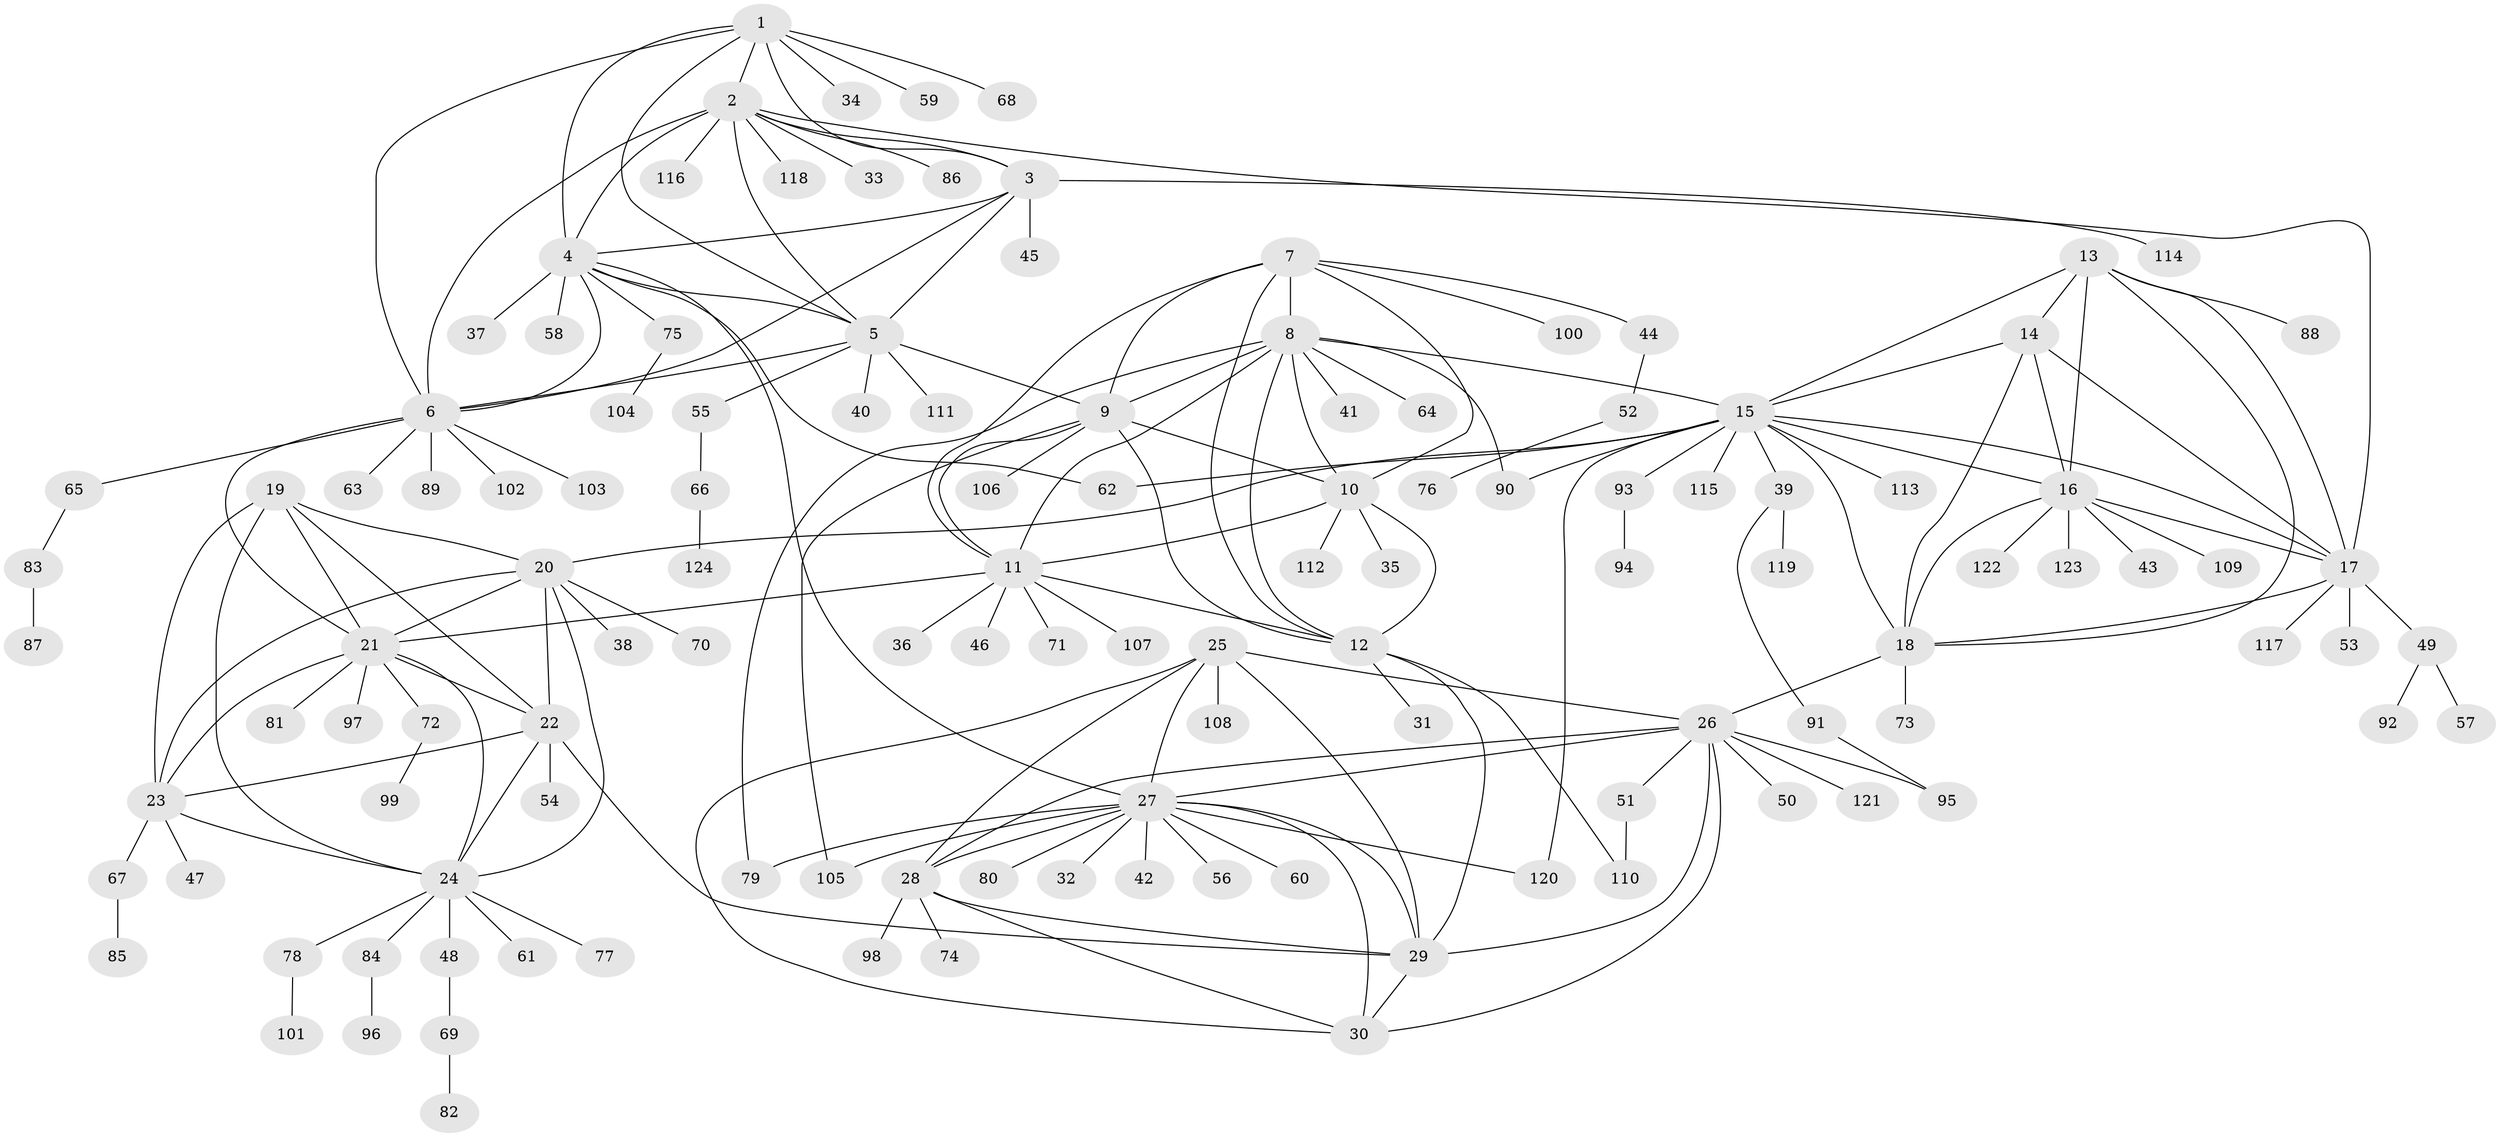 // Generated by graph-tools (version 1.1) at 2025/26/03/09/25 03:26:39]
// undirected, 124 vertices, 186 edges
graph export_dot {
graph [start="1"]
  node [color=gray90,style=filled];
  1;
  2;
  3;
  4;
  5;
  6;
  7;
  8;
  9;
  10;
  11;
  12;
  13;
  14;
  15;
  16;
  17;
  18;
  19;
  20;
  21;
  22;
  23;
  24;
  25;
  26;
  27;
  28;
  29;
  30;
  31;
  32;
  33;
  34;
  35;
  36;
  37;
  38;
  39;
  40;
  41;
  42;
  43;
  44;
  45;
  46;
  47;
  48;
  49;
  50;
  51;
  52;
  53;
  54;
  55;
  56;
  57;
  58;
  59;
  60;
  61;
  62;
  63;
  64;
  65;
  66;
  67;
  68;
  69;
  70;
  71;
  72;
  73;
  74;
  75;
  76;
  77;
  78;
  79;
  80;
  81;
  82;
  83;
  84;
  85;
  86;
  87;
  88;
  89;
  90;
  91;
  92;
  93;
  94;
  95;
  96;
  97;
  98;
  99;
  100;
  101;
  102;
  103;
  104;
  105;
  106;
  107;
  108;
  109;
  110;
  111;
  112;
  113;
  114;
  115;
  116;
  117;
  118;
  119;
  120;
  121;
  122;
  123;
  124;
  1 -- 2;
  1 -- 3;
  1 -- 4;
  1 -- 5;
  1 -- 6;
  1 -- 34;
  1 -- 59;
  1 -- 68;
  2 -- 3;
  2 -- 4;
  2 -- 5;
  2 -- 6;
  2 -- 17;
  2 -- 33;
  2 -- 86;
  2 -- 116;
  2 -- 118;
  3 -- 4;
  3 -- 5;
  3 -- 6;
  3 -- 45;
  3 -- 114;
  4 -- 5;
  4 -- 6;
  4 -- 27;
  4 -- 37;
  4 -- 58;
  4 -- 62;
  4 -- 75;
  5 -- 6;
  5 -- 9;
  5 -- 40;
  5 -- 55;
  5 -- 111;
  6 -- 21;
  6 -- 63;
  6 -- 65;
  6 -- 89;
  6 -- 102;
  6 -- 103;
  7 -- 8;
  7 -- 9;
  7 -- 10;
  7 -- 11;
  7 -- 12;
  7 -- 44;
  7 -- 100;
  8 -- 9;
  8 -- 10;
  8 -- 11;
  8 -- 12;
  8 -- 15;
  8 -- 41;
  8 -- 64;
  8 -- 79;
  8 -- 90;
  9 -- 10;
  9 -- 11;
  9 -- 12;
  9 -- 105;
  9 -- 106;
  10 -- 11;
  10 -- 12;
  10 -- 35;
  10 -- 112;
  11 -- 12;
  11 -- 21;
  11 -- 36;
  11 -- 46;
  11 -- 71;
  11 -- 107;
  12 -- 29;
  12 -- 31;
  12 -- 110;
  13 -- 14;
  13 -- 15;
  13 -- 16;
  13 -- 17;
  13 -- 18;
  13 -- 88;
  14 -- 15;
  14 -- 16;
  14 -- 17;
  14 -- 18;
  15 -- 16;
  15 -- 17;
  15 -- 18;
  15 -- 20;
  15 -- 39;
  15 -- 62;
  15 -- 90;
  15 -- 93;
  15 -- 113;
  15 -- 115;
  15 -- 120;
  16 -- 17;
  16 -- 18;
  16 -- 43;
  16 -- 109;
  16 -- 122;
  16 -- 123;
  17 -- 18;
  17 -- 49;
  17 -- 53;
  17 -- 117;
  18 -- 26;
  18 -- 73;
  19 -- 20;
  19 -- 21;
  19 -- 22;
  19 -- 23;
  19 -- 24;
  20 -- 21;
  20 -- 22;
  20 -- 23;
  20 -- 24;
  20 -- 38;
  20 -- 70;
  21 -- 22;
  21 -- 23;
  21 -- 24;
  21 -- 72;
  21 -- 81;
  21 -- 97;
  22 -- 23;
  22 -- 24;
  22 -- 29;
  22 -- 54;
  23 -- 24;
  23 -- 47;
  23 -- 67;
  24 -- 48;
  24 -- 61;
  24 -- 77;
  24 -- 78;
  24 -- 84;
  25 -- 26;
  25 -- 27;
  25 -- 28;
  25 -- 29;
  25 -- 30;
  25 -- 108;
  26 -- 27;
  26 -- 28;
  26 -- 29;
  26 -- 30;
  26 -- 50;
  26 -- 51;
  26 -- 95;
  26 -- 121;
  27 -- 28;
  27 -- 29;
  27 -- 30;
  27 -- 32;
  27 -- 42;
  27 -- 56;
  27 -- 60;
  27 -- 79;
  27 -- 80;
  27 -- 105;
  27 -- 120;
  28 -- 29;
  28 -- 30;
  28 -- 74;
  28 -- 98;
  29 -- 30;
  39 -- 91;
  39 -- 119;
  44 -- 52;
  48 -- 69;
  49 -- 57;
  49 -- 92;
  51 -- 110;
  52 -- 76;
  55 -- 66;
  65 -- 83;
  66 -- 124;
  67 -- 85;
  69 -- 82;
  72 -- 99;
  75 -- 104;
  78 -- 101;
  83 -- 87;
  84 -- 96;
  91 -- 95;
  93 -- 94;
}
